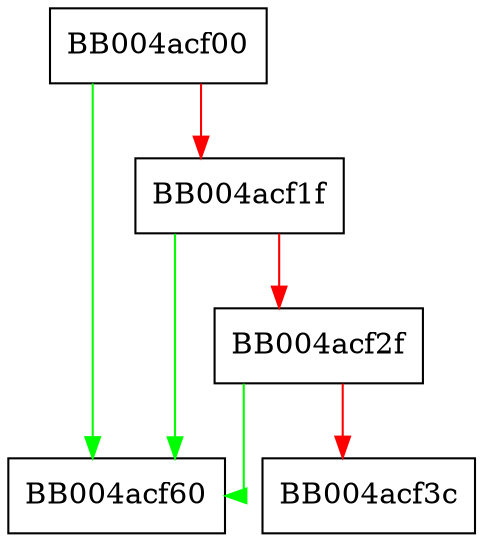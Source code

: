 digraph wait_for_incoming_stream {
  node [shape="box"];
  graph [splines=ortho];
  BB004acf00 -> BB004acf60 [color="green"];
  BB004acf00 -> BB004acf1f [color="red"];
  BB004acf1f -> BB004acf60 [color="green"];
  BB004acf1f -> BB004acf2f [color="red"];
  BB004acf2f -> BB004acf60 [color="green"];
  BB004acf2f -> BB004acf3c [color="red"];
}